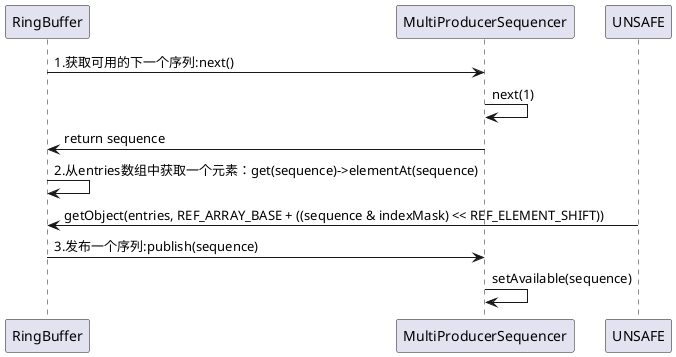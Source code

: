 @startuml

RingBuffer -> MultiProducerSequencer: 1.获取可用的下一个序列:next()
MultiProducerSequencer -> MultiProducerSequencer:next(1)
MultiProducerSequencer -> RingBuffer:return sequence

RingBuffer -> RingBuffer: 2.从entries数组中获取一个元素：get(sequence)->elementAt(sequence)
RingBuffer <- UNSAFE: getObject(entries, REF_ARRAY_BASE + ((sequence & indexMask) << REF_ELEMENT_SHIFT))

RingBuffer -> MultiProducerSequencer: 3.发布一个序列:publish(sequence)
MultiProducerSequencer -> MultiProducerSequencer:setAvailable(sequence)
@enduml